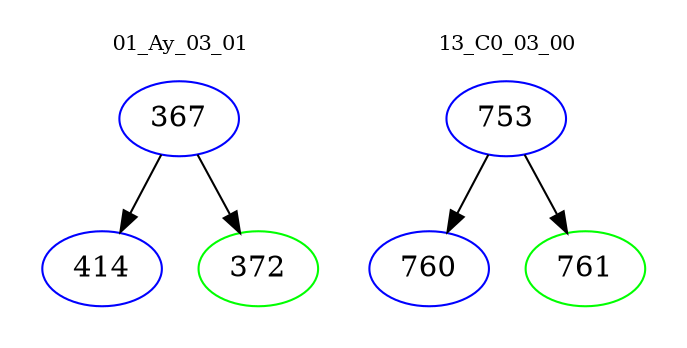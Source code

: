 digraph{
subgraph cluster_0 {
color = white
label = "01_Ay_03_01";
fontsize=10;
T0_367 [label="367", color="blue"]
T0_367 -> T0_414 [color="black"]
T0_414 [label="414", color="blue"]
T0_367 -> T0_372 [color="black"]
T0_372 [label="372", color="green"]
}
subgraph cluster_1 {
color = white
label = "13_C0_03_00";
fontsize=10;
T1_753 [label="753", color="blue"]
T1_753 -> T1_760 [color="black"]
T1_760 [label="760", color="blue"]
T1_753 -> T1_761 [color="black"]
T1_761 [label="761", color="green"]
}
}
